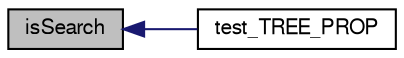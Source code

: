 digraph "isSearch"
{
  edge [fontname="FreeSans",fontsize="10",labelfontname="FreeSans",labelfontsize="10"];
  node [fontname="FreeSans",fontsize="10",shape=record];
  rankdir="LR";
  Node1 [label="isSearch",height=0.2,width=0.4,color="black", fillcolor="grey75", style="filled", fontcolor="black"];
  Node1 -> Node2 [dir="back",color="midnightblue",fontsize="10",style="solid",fontname="FreeSans"];
  Node2 [label="test_TREE_PROP",height=0.2,width=0.4,color="black", fillcolor="white", style="filled",URL="$mytree_8h.html#aa655221e8c6c0729bb5799bf5df6163d",tooltip="Função que testa as propriedas da tree. "];
}
